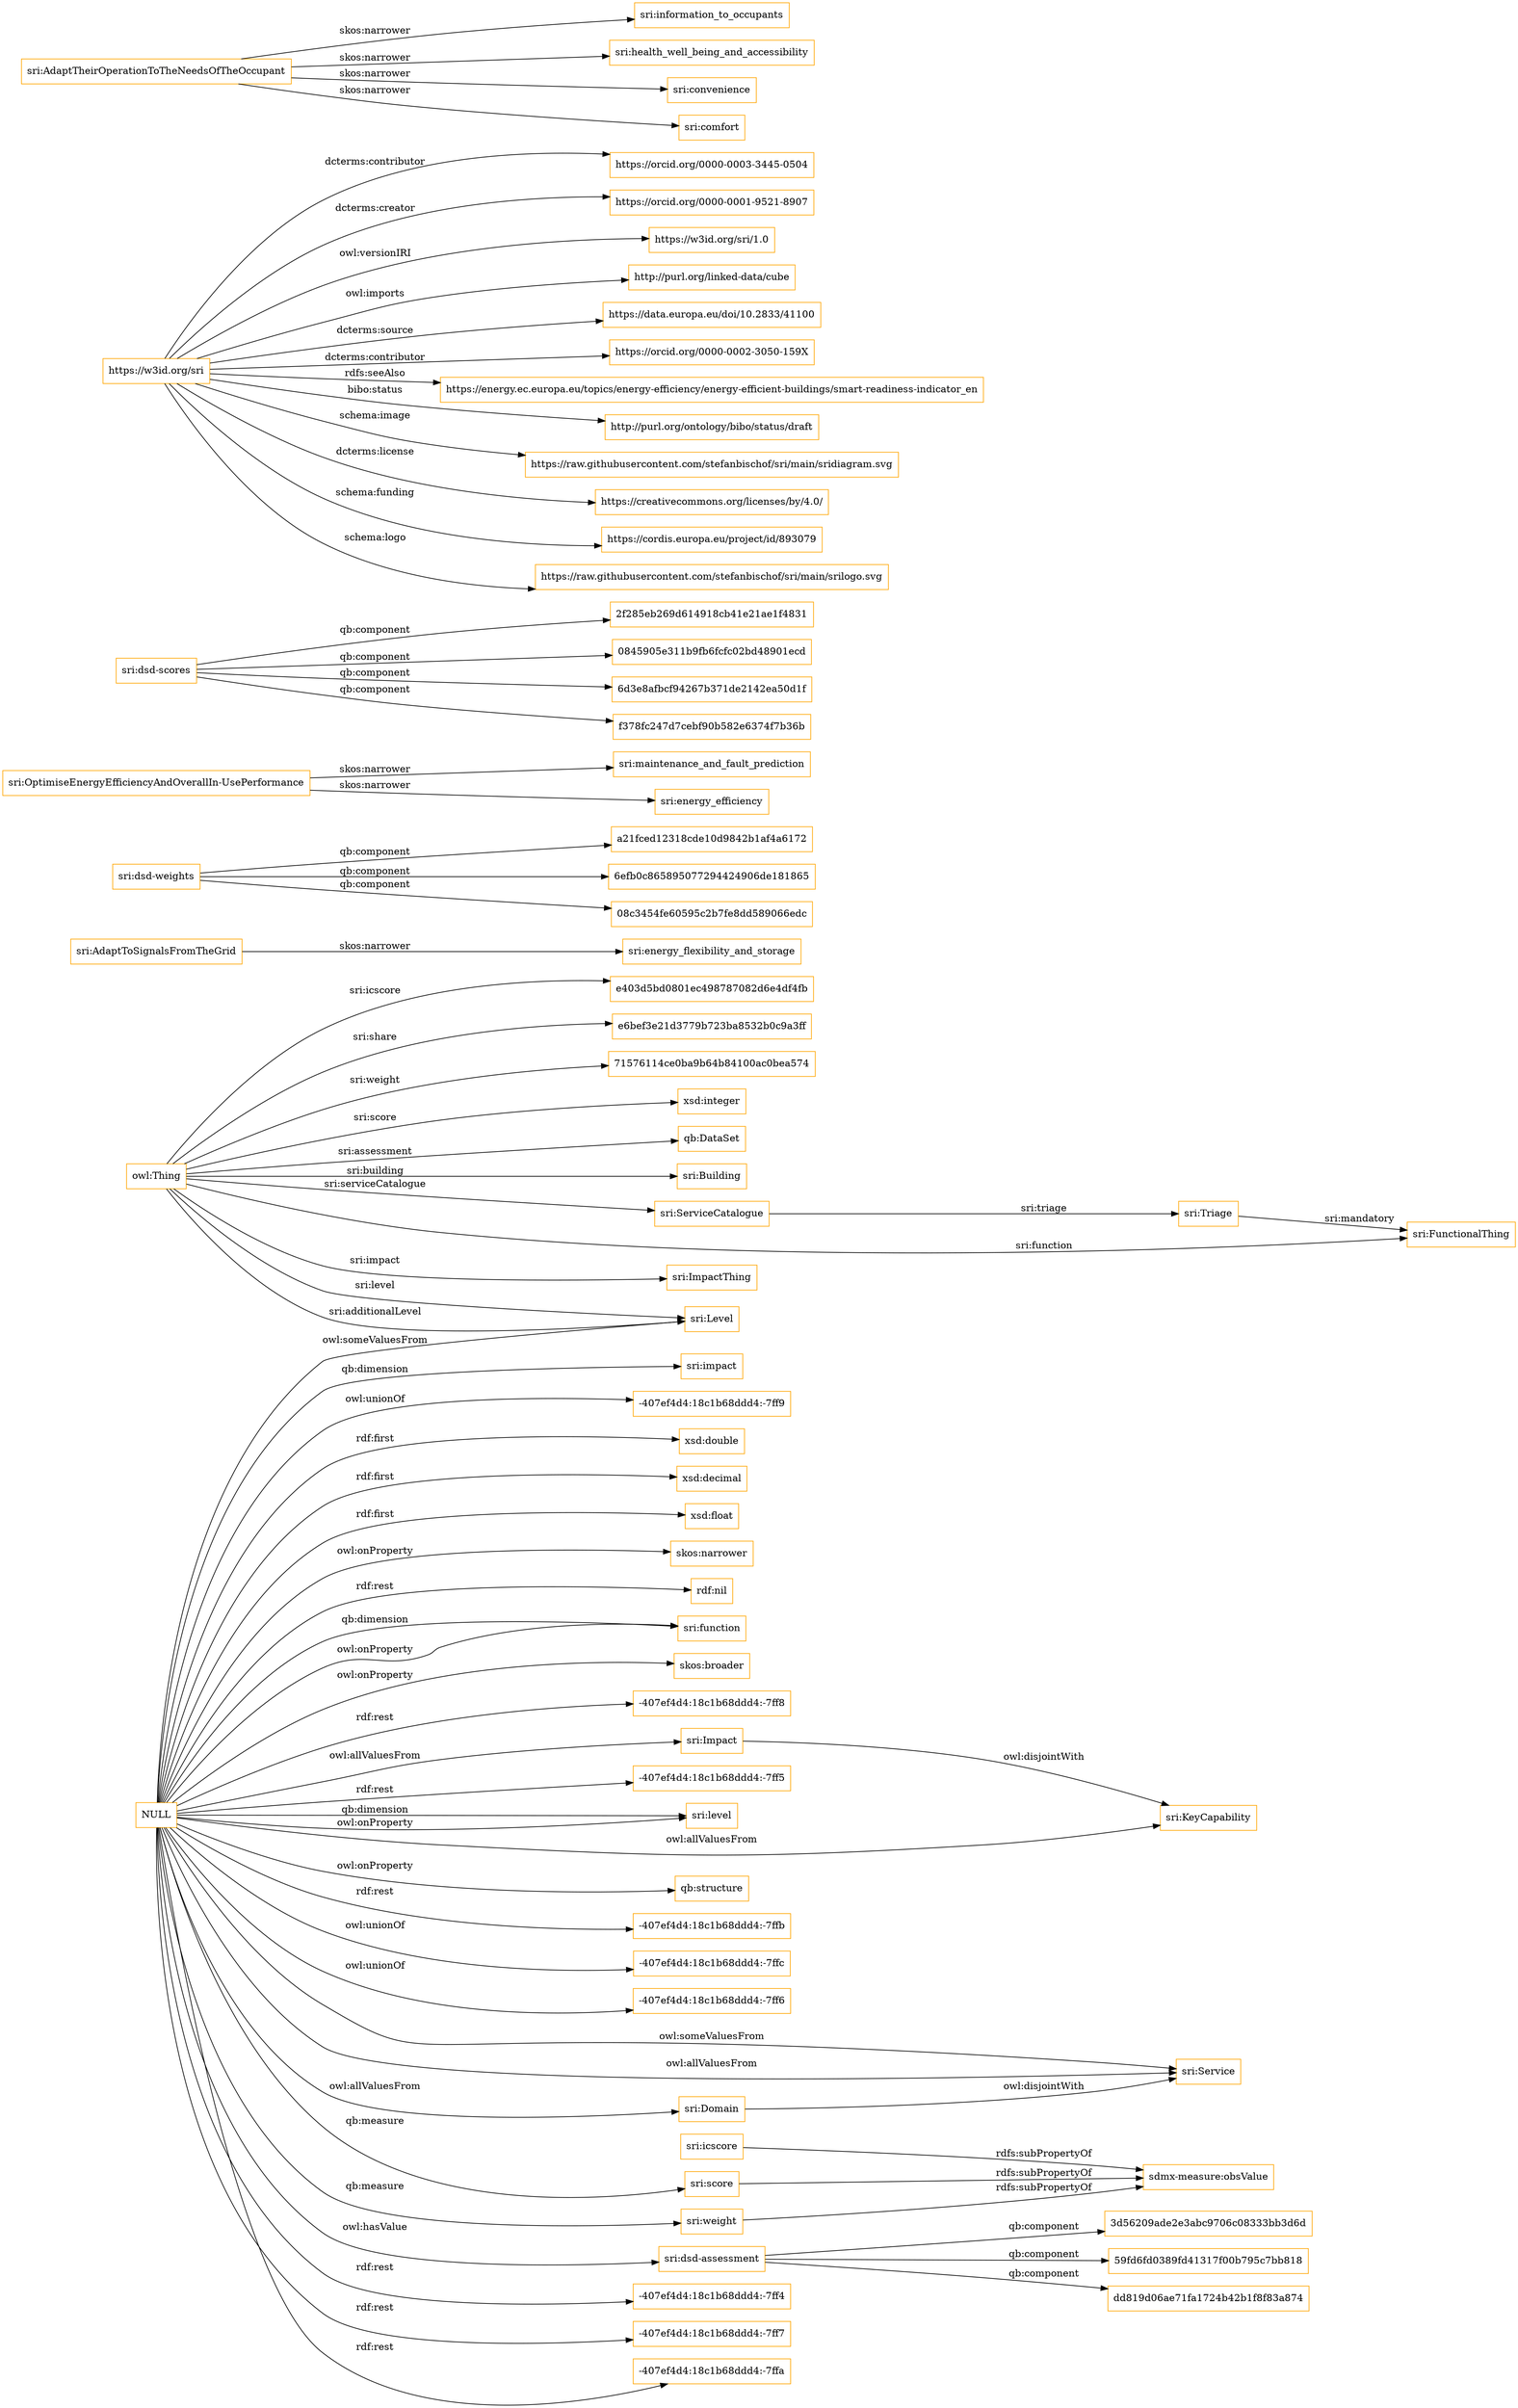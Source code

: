 digraph ar2dtool_diagram { 
rankdir=LR;
size="1501"
node [shape = rectangle, color="orange"]; "sri:Building" "sri:KeyCapability" "sri:Service" "sri:ServiceCatalogue" "sri:Impact" "sri:Domain" "sri:ImpactThing" "sri:FunctionalThing" "sri:Triage" "sri:Level" ; /*classes style*/
	"sri:AdaptToSignalsFromTheGrid" -> "sri:energy_flexibility_and_storage" [ label = "skos:narrower" ];
	"sri:weight" -> "sdmx-measure:obsValue" [ label = "rdfs:subPropertyOf" ];
	"sri:dsd-weights" -> "a21fced12318cde10d9842b1af4a6172" [ label = "qb:component" ];
	"sri:dsd-weights" -> "6efb0c865895077294424906de181865" [ label = "qb:component" ];
	"sri:dsd-weights" -> "08c3454fe60595c2b7fe8dd589066edc" [ label = "qb:component" ];
	"sri:OptimiseEnergyEfficiencyAndOverallIn-UsePerformance" -> "sri:maintenance_and_fault_prediction" [ label = "skos:narrower" ];
	"sri:OptimiseEnergyEfficiencyAndOverallIn-UsePerformance" -> "sri:energy_efficiency" [ label = "skos:narrower" ];
	"sri:icscore" -> "sdmx-measure:obsValue" [ label = "rdfs:subPropertyOf" ];
	"sri:dsd-scores" -> "2f285eb269d614918cb41e21ae1f4831" [ label = "qb:component" ];
	"sri:dsd-scores" -> "0845905e311b9fb6fcfc02bd48901ecd" [ label = "qb:component" ];
	"sri:dsd-scores" -> "6d3e8afbcf94267b371de2142ea50d1f" [ label = "qb:component" ];
	"sri:dsd-scores" -> "f378fc247d7cebf90b582e6374f7b36b" [ label = "qb:component" ];
	"sri:Impact" -> "sri:KeyCapability" [ label = "owl:disjointWith" ];
	"https://w3id.org/sri" -> "https://orcid.org/0000-0003-3445-0504" [ label = "dcterms:contributor" ];
	"https://w3id.org/sri" -> "https://orcid.org/0000-0001-9521-8907" [ label = "dcterms:creator" ];
	"https://w3id.org/sri" -> "https://w3id.org/sri/1.0" [ label = "owl:versionIRI" ];
	"https://w3id.org/sri" -> "http://purl.org/linked-data/cube" [ label = "owl:imports" ];
	"https://w3id.org/sri" -> "https://data.europa.eu/doi/10.2833/41100" [ label = "dcterms:source" ];
	"https://w3id.org/sri" -> "https://orcid.org/0000-0002-3050-159X" [ label = "dcterms:contributor" ];
	"https://w3id.org/sri" -> "https://energy.ec.europa.eu/topics/energy-efficiency/energy-efficient-buildings/smart-readiness-indicator_en" [ label = "rdfs:seeAlso" ];
	"https://w3id.org/sri" -> "http://purl.org/ontology/bibo/status/draft" [ label = "bibo:status" ];
	"https://w3id.org/sri" -> "https://raw.githubusercontent.com/stefanbischof/sri/main/sridiagram.svg" [ label = "schema:image" ];
	"https://w3id.org/sri" -> "https://creativecommons.org/licenses/by/4.0/" [ label = "dcterms:license" ];
	"https://w3id.org/sri" -> "https://cordis.europa.eu/project/id/893079" [ label = "schema:funding" ];
	"https://w3id.org/sri" -> "https://raw.githubusercontent.com/stefanbischof/sri/main/srilogo.svg" [ label = "schema:logo" ];
	"sri:AdaptTheirOperationToTheNeedsOfTheOccupant" -> "sri:information_to_occupants" [ label = "skos:narrower" ];
	"sri:AdaptTheirOperationToTheNeedsOfTheOccupant" -> "sri:health_well_being_and_accessibility" [ label = "skos:narrower" ];
	"sri:AdaptTheirOperationToTheNeedsOfTheOccupant" -> "sri:convenience" [ label = "skos:narrower" ];
	"sri:AdaptTheirOperationToTheNeedsOfTheOccupant" -> "sri:comfort" [ label = "skos:narrower" ];
	"sri:Domain" -> "sri:Service" [ label = "owl:disjointWith" ];
	"sri:dsd-assessment" -> "dd819d06ae71fa1724b42b1f8f83a874" [ label = "qb:component" ];
	"sri:dsd-assessment" -> "3d56209ade2e3abc9706c08333bb3d6d" [ label = "qb:component" ];
	"sri:dsd-assessment" -> "59fd6fd0389fd41317f00b795c7bb818" [ label = "qb:component" ];
	"sri:score" -> "sdmx-measure:obsValue" [ label = "rdfs:subPropertyOf" ];
	"NULL" -> "sri:Service" [ label = "owl:someValuesFrom" ];
	"NULL" -> "sri:dsd-assessment" [ label = "owl:hasValue" ];
	"NULL" -> "-407ef4d4:18c1b68ddd4:-7ff4" [ label = "rdf:rest" ];
	"NULL" -> "-407ef4d4:18c1b68ddd4:-7ff7" [ label = "rdf:rest" ];
	"NULL" -> "sri:weight" [ label = "qb:measure" ];
	"NULL" -> "-407ef4d4:18c1b68ddd4:-7ffa" [ label = "rdf:rest" ];
	"NULL" -> "sri:Domain" [ label = "owl:allValuesFrom" ];
	"NULL" -> "sri:level" [ label = "qb:dimension" ];
	"NULL" -> "sri:impact" [ label = "qb:dimension" ];
	"NULL" -> "sri:Level" [ label = "owl:someValuesFrom" ];
	"NULL" -> "-407ef4d4:18c1b68ddd4:-7ff9" [ label = "owl:unionOf" ];
	"NULL" -> "xsd:double" [ label = "rdf:first" ];
	"NULL" -> "xsd:decimal" [ label = "rdf:first" ];
	"NULL" -> "sri:score" [ label = "qb:measure" ];
	"NULL" -> "sri:Service" [ label = "owl:allValuesFrom" ];
	"NULL" -> "sri:Impact" [ label = "owl:allValuesFrom" ];
	"NULL" -> "xsd:float" [ label = "rdf:first" ];
	"NULL" -> "skos:narrower" [ label = "owl:onProperty" ];
	"NULL" -> "rdf:nil" [ label = "rdf:rest" ];
	"NULL" -> "sri:level" [ label = "owl:onProperty" ];
	"NULL" -> "sri:function" [ label = "qb:dimension" ];
	"NULL" -> "skos:broader" [ label = "owl:onProperty" ];
	"NULL" -> "sri:KeyCapability" [ label = "owl:allValuesFrom" ];
	"NULL" -> "-407ef4d4:18c1b68ddd4:-7ff8" [ label = "rdf:rest" ];
	"NULL" -> "-407ef4d4:18c1b68ddd4:-7ff5" [ label = "rdf:rest" ];
	"NULL" -> "qb:structure" [ label = "owl:onProperty" ];
	"NULL" -> "-407ef4d4:18c1b68ddd4:-7ffb" [ label = "rdf:rest" ];
	"NULL" -> "-407ef4d4:18c1b68ddd4:-7ffc" [ label = "owl:unionOf" ];
	"NULL" -> "-407ef4d4:18c1b68ddd4:-7ff6" [ label = "owl:unionOf" ];
	"NULL" -> "sri:function" [ label = "owl:onProperty" ];
	"sri:ServiceCatalogue" -> "sri:Triage" [ label = "sri:triage" ];
	"owl:Thing" -> "e403d5bd0801ec498787082d6e4df4fb" [ label = "sri:icscore" ];
	"owl:Thing" -> "sri:Building" [ label = "sri:building" ];
	"owl:Thing" -> "e6bef3e21d3779b723ba8532b0c9a3ff" [ label = "sri:share" ];
	"owl:Thing" -> "sri:Level" [ label = "sri:level" ];
	"owl:Thing" -> "sri:ImpactThing" [ label = "sri:impact" ];
	"sri:Triage" -> "sri:FunctionalThing" [ label = "sri:mandatory" ];
	"owl:Thing" -> "71576114ce0ba9b64b84100ac0bea574" [ label = "sri:weight" ];
	"owl:Thing" -> "sri:Level" [ label = "sri:additionalLevel" ];
	"owl:Thing" -> "xsd:integer" [ label = "sri:score" ];
	"owl:Thing" -> "qb:DataSet" [ label = "sri:assessment" ];
	"owl:Thing" -> "sri:ServiceCatalogue" [ label = "sri:serviceCatalogue" ];
	"owl:Thing" -> "sri:FunctionalThing" [ label = "sri:function" ];

}
